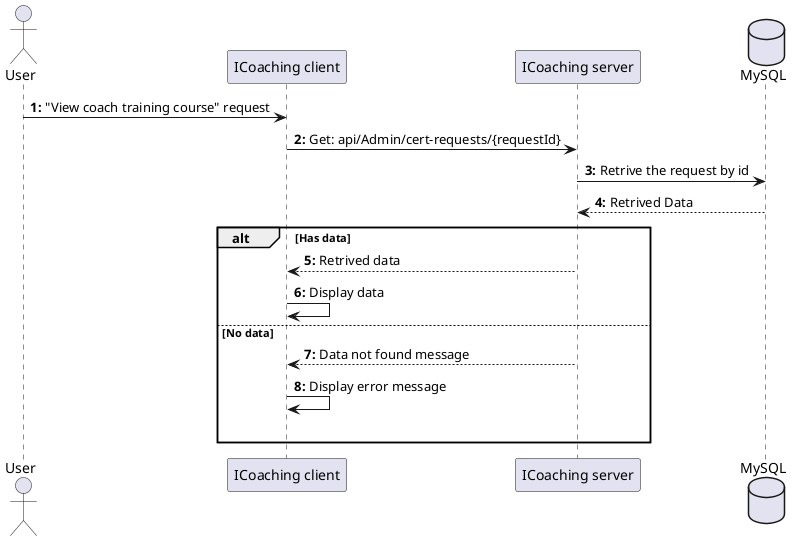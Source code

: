 @startuml ViewCoachVerifyRequestDetail

actor User as user
participant "ICoaching client" as client
participant "ICoaching server" as server 
database "MySQL" as db

autonumber "<b>0:"

user -> client : "View coach training course" request 
client -> server : Get: api/Admin/cert-requests/{requestId}
server -> db : Retrive the request by id
db --> server : Retrived Data

alt Has data
    server --> client : Retrived data
    client -> client : Display data

else No data
    server --> client : Data not found message
    client -> client : Display error message 
    |||
end 
@enduml